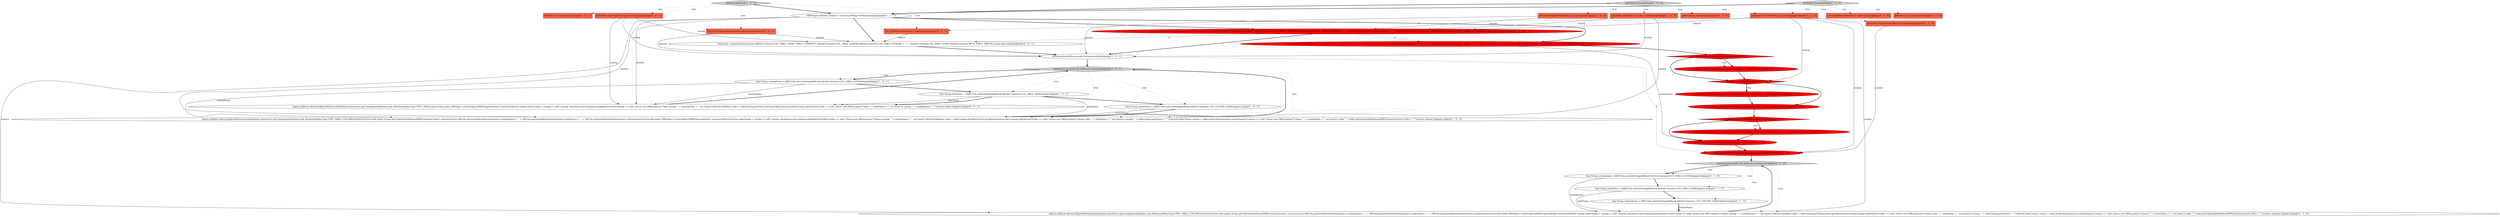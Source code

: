 digraph {
37 [style = filled, label = "@Nullable final MySQLCatalog catalog@@@2@@@['0', '0', '1']", fillcolor = tomato, shape = box image = "AAA0AAABBB3BBB"];
14 [style = filled, label = "String sql = generateQuery(queryParams)@@@15@@@['0', '1', '0']", fillcolor = red, shape = ellipse image = "AAA1AAABBB2BBB"];
12 [style = filled, label = "final String catalogName = JDBCUtils.safeGetString(dbResult,MySQLConstants.COL_TABLE_SCHEMA)@@@9@@@['1', '0', '1']", fillcolor = white, shape = ellipse image = "AAA0AAABBB1BBB"];
33 [style = filled, label = "String sql = generateQuery(params,MySQLConstants.COL_TABLE_NAME,\"TABLE_COMMENT\",MySQLConstants.COL_TABLE_SCHEMA,MySQLConstants.COL_TABLE_SCHEMA + \",\" + MySQLConstants.COL_TABLE_NAME,MySQLConstants.META_TABLE_TABLES,catalog,objects)@@@4@@@['0', '0', '1']", fillcolor = white, shape = ellipse image = "AAA0AAABBB3BBB"];
30 [style = filled, label = "queryParams.setSchemaColumnName(MySQLConstants.COL_TABLE_SCHEMA)@@@9@@@['0', '1', '0']", fillcolor = red, shape = ellipse image = "AAA1AAABBB2BBB"];
20 [style = filled, label = "params.isSearchInDefinitions()@@@12@@@['0', '1', '0']", fillcolor = red, shape = diamond image = "AAA1AAABBB2BBB"];
7 [style = filled, label = "final String columnName = JDBCUtils.safeGetString(dbResult,MySQLConstants.COL_COLUMN_NAME)@@@11@@@['1', '0', '0']", fillcolor = white, shape = ellipse image = "AAA0AAABBB1BBB"];
5 [style = filled, label = "@NotNull ObjectsSearchParams params@@@2@@@['1', '0', '0']", fillcolor = tomato, shape = box image = "AAA0AAABBB1BBB"];
18 [style = filled, label = "final String tableName = JDBCUtils.safeGetString(dbResult,MySQLConstants.COL_TABLE_NAME)@@@21@@@['0', '1', '0']", fillcolor = white, shape = ellipse image = "AAA0AAABBB2BBB"];
21 [style = filled, label = "findTableColumnsByMask['0', '1', '0']", fillcolor = lightgray, shape = diamond image = "AAA0AAABBB2BBB"];
16 [style = filled, label = "List<DBSObjectReference> objects@@@2@@@['0', '1', '0']", fillcolor = tomato, shape = box image = "AAA0AAABBB2BBB"];
9 [style = filled, label = "@Nullable final MySQLCatalog catalog@@@2@@@['1', '1', '0']", fillcolor = tomato, shape = box image = "AAA0AAABBB1BBB"];
26 [style = filled, label = "!monitor.isCanceled() && dbResult.next()@@@19@@@['0', '1', '0']", fillcolor = lightgray, shape = diamond image = "AAA0AAABBB2BBB"];
17 [style = filled, label = "queryParams.setCommentColumnName(\"COLUMN_COMMENT\")@@@6@@@['0', '1', '0']", fillcolor = red, shape = ellipse image = "AAA1AAABBB2BBB"];
22 [style = filled, label = "@NotNull ObjectsSearchParams params@@@2@@@['0', '1', '0']", fillcolor = tomato, shape = box image = "AAA0AAABBB2BBB"];
2 [style = filled, label = "objects.add(new AbstractObjectReference(columnName,dataSource.getCatalog(catalogName),null,,RelationalObjectType.TYPE_TABLE_COLUMN){@NotNull @Override public String getFullyQualifiedName(DBPEvaluationContext context){return DBUtils.getQuotedIdentifier(dataSource,catalogName) + '.' + DBUtils.getQuotedIdentifier(dataSource,tableName) + '.' + DBUtils.getQuotedIdentifier(dataSource,columnName)}@Override public DBSObject resolveObject(DBRProgressMonitor monitor){MySQLCatalog tableCatalog = catalog != null? catalog: dataSource.getCatalog(catalogName)if (tableCatalog == null) {throw new DBException(\"Column catalog '\" + catalogName + \"' not found\")}MySQLTableBase table = tableCatalog.getTableCache().getObject(monitor,tableCatalog,tableName)if (table == null) {throw new DBException(\"Column table '\" + tableName + \"' not found in catalog '\" + tableCatalog.getName() + \"'\")}MySQLTableColumn column = table.getAttribute(monitor,columnName)if (column == null) {throw new DBException(\"Column '\" + columnName + \"' not found in table '\" + table.getFullyQualifiedName(DBPEvaluationContext.DDL) + \"'\")}return column}})@@@12@@@['1', '0', '0']", fillcolor = white, shape = ellipse image = "AAA0AAABBB1BBB"];
36 [style = filled, label = "@NotNull ObjectsSearchParams params@@@2@@@['0', '0', '1']", fillcolor = tomato, shape = box image = "AAA0AAABBB3BBB"];
11 [style = filled, label = "String sql = generateQuery(params,MySQLConstants.COL_COLUMN_NAME,\"COLUMN_COMMENT\",MySQLConstants.COL_TABLE_SCHEMA,MySQLConstants.COL_TABLE_SCHEMA + \",\" + MySQLConstants.COL_TABLE_NAME + \",\" + MySQLConstants.COL_COLUMN_NAME,MySQLConstants.META_TABLE_COLUMNS,catalog,objects)@@@4@@@['1', '0', '0']", fillcolor = red, shape = ellipse image = "AAA1AAABBB1BBB"];
31 [style = filled, label = "catalog != null@@@8@@@['0', '1', '0']", fillcolor = red, shape = diamond image = "AAA1AAABBB2BBB"];
1 [style = filled, label = "!monitor.isCanceled() && dbResult.next()@@@8@@@['1', '0', '1']", fillcolor = lightgray, shape = diamond image = "AAA0AAABBB1BBB"];
6 [style = filled, label = "JDBCSession session@@@2@@@['1', '0', '0']", fillcolor = tomato, shape = box image = "AAA0AAABBB1BBB"];
35 [style = filled, label = "findTablesByMask['0', '0', '1']", fillcolor = lightgray, shape = diamond image = "AAA0AAABBB3BBB"];
3 [style = filled, label = "@Nullable final MySQLCatalog catalog@@@2@@@['1', '0', '0']", fillcolor = tomato, shape = box image = "AAA0AAABBB1BBB"];
28 [style = filled, label = "final String catalogName = JDBCUtils.safeGetString(dbResult,MySQLConstants.COL_TABLE_SCHEMA)@@@20@@@['0', '1', '0']", fillcolor = white, shape = ellipse image = "AAA0AAABBB2BBB"];
19 [style = filled, label = "QueryParams queryParams = new QueryParams(MySQLConstants.COL_COLUMN_NAME,MySQLConstants.COL_TABLE_SCHEMA + \",\" + MySQLConstants.COL_TABLE_NAME + \",\" + MySQLConstants.COL_COLUMN_NAME,MySQLConstants.META_TABLE_COLUMNS)@@@4@@@['0', '1', '0']", fillcolor = red, shape = ellipse image = "AAA1AAABBB2BBB"];
8 [style = filled, label = "findTableColumnsByMask['1', '0', '0']", fillcolor = lightgray, shape = diamond image = "AAA0AAABBB1BBB"];
34 [style = filled, label = "objects.add(new AbstractObjectReference(tableName,dataSource.getCatalog(catalogName),null,,RelationalObjectType.TYPE_TABLE){@Override public DBSObject resolveObject(DBRProgressMonitor monitor){MySQLCatalog tableCatalog = catalog != null? catalog: dataSource.getCatalog(catalogName)if (tableCatalog == null) {throw new DBException(\"Table catalog '\" + catalogName + \"' not found\")}MySQLTableBase table = tableCatalog.getTableCache().getObject(monitor,tableCatalog,tableName)if (table == null) {throw new DBException(\"Table '\" + tableName + \"' not found in catalog '\" + catalogName + \"'\")}return table}})@@@11@@@['0', '0', '1']", fillcolor = white, shape = ellipse image = "AAA0AAABBB3BBB"];
13 [style = filled, label = "queryParams.setMaxResults(params.getMaxResults() - objects.size())@@@11@@@['0', '1', '0']", fillcolor = red, shape = ellipse image = "AAA1AAABBB2BBB"];
24 [style = filled, label = "objects.add(new AbstractObjectReference(columnName,dataSource.getCatalog(catalogName),null,,RelationalObjectType.TYPE_TABLE_COLUMN){@NotNull @Override public String getFullyQualifiedName(DBPEvaluationContext context){return DBUtils.getQuotedIdentifier(dataSource,catalogName) + '.' + DBUtils.getQuotedIdentifier(dataSource,tableName) + '.' + DBUtils.getQuotedIdentifier(dataSource,columnName)}@Override public DBSObject resolveObject(DBRProgressMonitor monitor){MySQLCatalog tableCatalog = catalog != null? catalog: dataSource.getCatalog(catalogName)if (tableCatalog == null) {throw new DBException(\"Column catalog '\" + catalogName + \"' not found\")}MySQLTableBase table = tableCatalog.getTableCache().getObject(monitor,tableCatalog,tableName)if (table == null) {throw new DBException(\"Column table '\" + tableName + \"' not found in catalog '\" + tableCatalog.getName() + \"'\")}MySQLTableColumn column = table.getAttribute(monitor,columnName)if (column == null) {throw new DBException(\"Column '\" + columnName + \"' not found in table '\" + table.getFullyQualifiedName(DBPEvaluationContext.DDL) + \"'\")}return column}})@@@23@@@['0', '1', '0']", fillcolor = white, shape = ellipse image = "AAA0AAABBB2BBB"];
32 [style = filled, label = "JDBCSession session@@@2@@@['0', '0', '1']", fillcolor = tomato, shape = box image = "AAA0AAABBB3BBB"];
0 [style = filled, label = "fillParameters(dbStat,params,catalog,true)@@@6@@@['1', '0', '1']", fillcolor = white, shape = ellipse image = "AAA0AAABBB1BBB"];
29 [style = filled, label = "queryParams.setDefinitionColumnName(MySQLConstants.COL_COLUMN_GENERATION_EXPRESSION)@@@13@@@['0', '1', '0']", fillcolor = red, shape = ellipse image = "AAA1AAABBB2BBB"];
23 [style = filled, label = "params.isSearchInComments()@@@5@@@['0', '1', '0']", fillcolor = red, shape = diamond image = "AAA1AAABBB2BBB"];
27 [style = filled, label = "fillParameters(dbStat,params,catalog,true,true)@@@17@@@['0', '1', '0']", fillcolor = red, shape = ellipse image = "AAA1AAABBB2BBB"];
25 [style = filled, label = "final String columnName = JDBCUtils.safeGetString(dbResult,MySQLConstants.COL_COLUMN_NAME)@@@22@@@['0', '1', '0']", fillcolor = white, shape = ellipse image = "AAA0AAABBB2BBB"];
10 [style = filled, label = "final String tableName = JDBCUtils.safeGetString(dbResult,MySQLConstants.COL_TABLE_NAME)@@@10@@@['1', '0', '1']", fillcolor = white, shape = ellipse image = "AAA0AAABBB1BBB"];
38 [style = filled, label = "List<DBSObjectReference> objects@@@2@@@['0', '0', '1']", fillcolor = tomato, shape = box image = "AAA0AAABBB3BBB"];
4 [style = filled, label = "DBRProgressMonitor monitor = session.getProgressMonitor()@@@3@@@['1', '1', '1']", fillcolor = white, shape = ellipse image = "AAA0AAABBB1BBB"];
15 [style = filled, label = "JDBCSession session@@@2@@@['0', '1', '0']", fillcolor = tomato, shape = box image = "AAA0AAABBB2BBB"];
30->13 [style = bold, label=""];
21->15 [style = dotted, label="true"];
11->33 [style = dashed, label="0"];
9->31 [style = solid, label="catalog"];
36->33 [style = solid, label="params"];
1->34 [style = dotted, label="true"];
33->0 [style = bold, label=""];
12->10 [style = bold, label=""];
37->34 [style = solid, label="catalog"];
36->0 [style = solid, label="params"];
26->28 [style = dotted, label="true"];
26->24 [style = dotted, label="true"];
1->12 [style = dotted, label="true"];
4->2 [style = solid, label="monitor"];
31->30 [style = bold, label=""];
29->14 [style = bold, label=""];
1->12 [style = bold, label=""];
23->17 [style = bold, label=""];
35->37 [style = dotted, label="true"];
26->28 [style = bold, label=""];
8->4 [style = bold, label=""];
23->17 [style = dotted, label="true"];
9->27 [style = solid, label="catalog"];
28->18 [style = bold, label=""];
4->24 [style = solid, label="monitor"];
10->34 [style = solid, label="tableName"];
4->19 [style = bold, label=""];
35->38 [style = dotted, label="true"];
21->22 [style = dotted, label="true"];
20->14 [style = bold, label=""];
0->27 [style = dashed, label="0"];
10->7 [style = bold, label=""];
22->27 [style = solid, label="params"];
31->30 [style = dotted, label="true"];
25->24 [style = bold, label=""];
25->24 [style = solid, label="columnName"];
21->9 [style = dotted, label="true"];
10->34 [style = bold, label=""];
7->2 [style = bold, label=""];
18->25 [style = bold, label=""];
26->18 [style = dotted, label="true"];
21->16 [style = dotted, label="true"];
7->2 [style = solid, label="columnName"];
18->24 [style = solid, label="tableName"];
21->4 [style = bold, label=""];
27->26 [style = bold, label=""];
23->31 [style = bold, label=""];
1->10 [style = dotted, label="true"];
2->1 [style = bold, label=""];
31->13 [style = bold, label=""];
4->34 [style = solid, label="monitor"];
4->33 [style = bold, label=""];
37->0 [style = solid, label="catalog"];
8->3 [style = dotted, label="true"];
24->26 [style = bold, label=""];
12->2 [style = solid, label="catalogName"];
3->0 [style = solid, label="catalog"];
8->6 [style = dotted, label="true"];
0->1 [style = bold, label=""];
9->24 [style = solid, label="catalog"];
28->24 [style = solid, label="catalogName"];
10->2 [style = solid, label="tableName"];
14->27 [style = bold, label=""];
8->9 [style = dotted, label="true"];
9->38 [style = dashed, label="0"];
20->29 [style = bold, label=""];
3->2 [style = solid, label="catalog"];
12->34 [style = solid, label="catalogName"];
34->1 [style = bold, label=""];
26->25 [style = dotted, label="true"];
35->36 [style = dotted, label="true"];
17->31 [style = bold, label=""];
3->11 [style = solid, label="catalog"];
5->0 [style = solid, label="params"];
35->4 [style = bold, label=""];
19->14 [style = solid, label="queryParams"];
1->7 [style = dotted, label="true"];
38->33 [style = solid, label="objects"];
11->0 [style = bold, label=""];
9->11 [style = solid, label="objects"];
8->5 [style = dotted, label="true"];
20->29 [style = dotted, label="true"];
11->19 [style = dashed, label="0"];
19->23 [style = bold, label=""];
37->33 [style = solid, label="catalog"];
1->2 [style = dotted, label="true"];
4->11 [style = bold, label=""];
5->11 [style = solid, label="params"];
13->20 [style = bold, label=""];
35->32 [style = dotted, label="true"];
}
